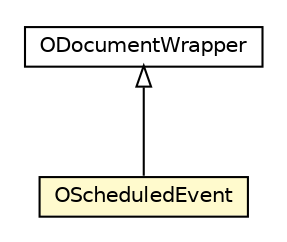 #!/usr/local/bin/dot
#
# Class diagram 
# Generated by UMLGraph version R5_6-24-gf6e263 (http://www.umlgraph.org/)
#

digraph G {
	edge [fontname="Helvetica",fontsize=10,labelfontname="Helvetica",labelfontsize=10];
	node [fontname="Helvetica",fontsize=10,shape=plaintext];
	nodesep=0.25;
	ranksep=0.5;
	// com.orientechnologies.orient.core.type.ODocumentWrapper
	c3556816 [label=<<table title="com.orientechnologies.orient.core.type.ODocumentWrapper" border="0" cellborder="1" cellspacing="0" cellpadding="2" port="p" href="../type/ODocumentWrapper.html">
		<tr><td><table border="0" cellspacing="0" cellpadding="1">
<tr><td align="center" balign="center"> ODocumentWrapper </td></tr>
		</table></td></tr>
		</table>>, URL="../type/ODocumentWrapper.html", fontname="Helvetica", fontcolor="black", fontsize=10.0];
	// com.orientechnologies.orient.core.schedule.OScheduledEvent
	c3557475 [label=<<table title="com.orientechnologies.orient.core.schedule.OScheduledEvent" border="0" cellborder="1" cellspacing="0" cellpadding="2" port="p" bgcolor="lemonChiffon" href="./OScheduledEvent.html">
		<tr><td><table border="0" cellspacing="0" cellpadding="1">
<tr><td align="center" balign="center"> OScheduledEvent </td></tr>
		</table></td></tr>
		</table>>, URL="./OScheduledEvent.html", fontname="Helvetica", fontcolor="black", fontsize=10.0];
	//com.orientechnologies.orient.core.schedule.OScheduledEvent extends com.orientechnologies.orient.core.type.ODocumentWrapper
	c3556816:p -> c3557475:p [dir=back,arrowtail=empty];
}

